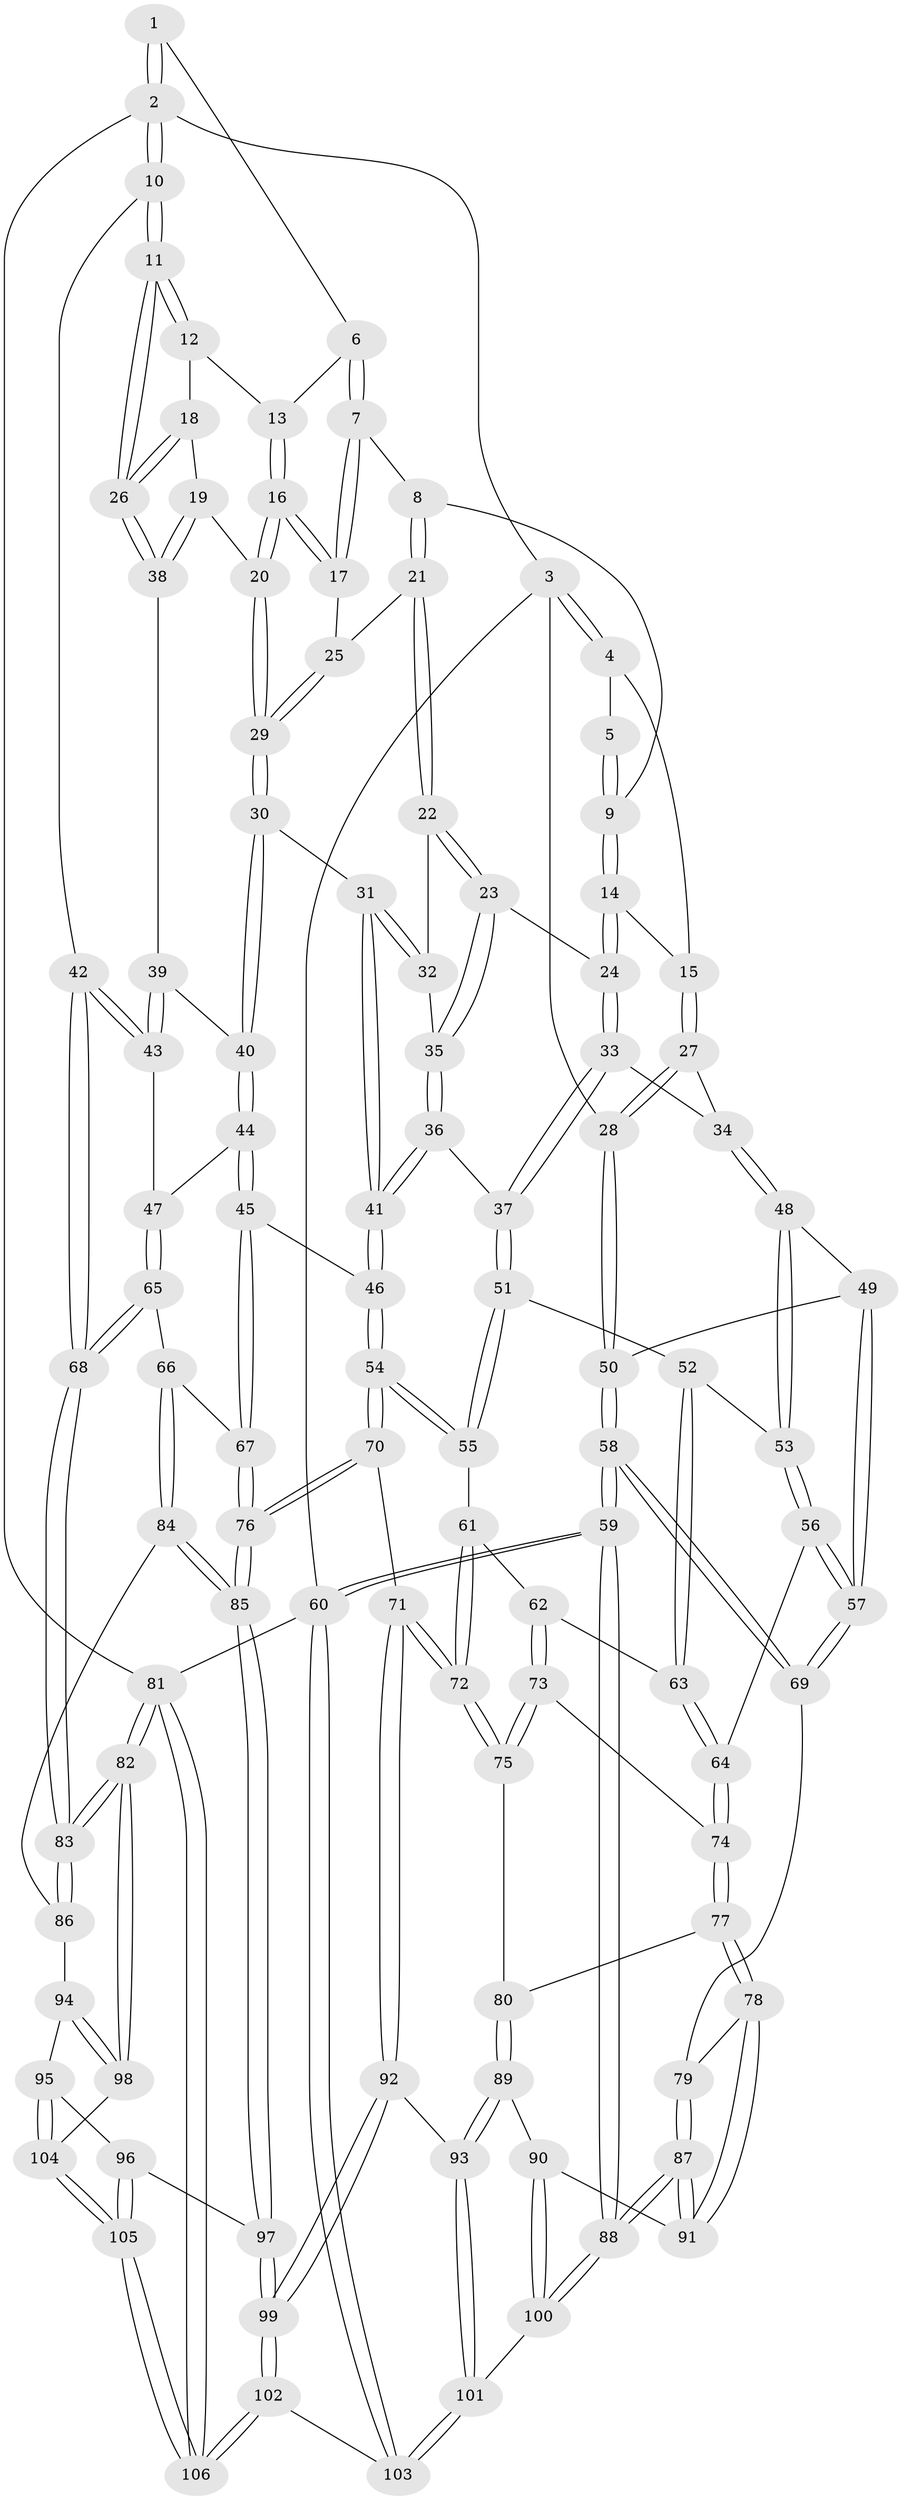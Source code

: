 // coarse degree distribution, {4: 0.40540540540540543, 5: 0.40540540540540543, 2: 0.013513513513513514, 3: 0.08108108108108109, 6: 0.0945945945945946}
// Generated by graph-tools (version 1.1) at 2025/24/03/03/25 07:24:31]
// undirected, 106 vertices, 262 edges
graph export_dot {
graph [start="1"]
  node [color=gray90,style=filled];
  1 [pos="+0.7176642498786155+0"];
  2 [pos="+1+0"];
  3 [pos="+0+0"];
  4 [pos="+0.2695202467961011+0"];
  5 [pos="+0.2870608903919654+0"];
  6 [pos="+0.7175951382765455+0"];
  7 [pos="+0.625833881402182+0"];
  8 [pos="+0.5649162787789682+0.0599631725571837"];
  9 [pos="+0.49361768041633064+0.07255826501516914"];
  10 [pos="+1+0.213146075958856"];
  11 [pos="+1+0.21308201200216242"];
  12 [pos="+0.8087355672432834+0.018437830089408604"];
  13 [pos="+0.7684853011985092+0"];
  14 [pos="+0.4385685450614573+0.13841511506791732"];
  15 [pos="+0.330954602713375+0.0732458779286821"];
  16 [pos="+0.7047453573632414+0.17406830392483377"];
  17 [pos="+0.6668158025698+0.13256477006303152"];
  18 [pos="+0.8147965217167373+0.06684165334646205"];
  19 [pos="+0.8116149908792917+0.16834557999146277"];
  20 [pos="+0.7092573658743369+0.18661859558475197"];
  21 [pos="+0.5744876684844278+0.13617376740047046"];
  22 [pos="+0.538830233159868+0.177980746812764"];
  23 [pos="+0.46736177375347615+0.17084650212434843"];
  24 [pos="+0.4461685754159136+0.1630739718040963"];
  25 [pos="+0.5773375412891593+0.1373505283672585"];
  26 [pos="+1+0.22520127686903907"];
  27 [pos="+0.23975415226922356+0.2256924844353287"];
  28 [pos="+0+0"];
  29 [pos="+0.6766843168356091+0.24421631135493188"];
  30 [pos="+0.6571020941773958+0.3087153018671825"];
  31 [pos="+0.6460632167820793+0.3100701013091792"];
  32 [pos="+0.5397380589769014+0.1798663475717793"];
  33 [pos="+0.3649759362000567+0.3091018138775269"];
  34 [pos="+0.276012595317279+0.308713934752934"];
  35 [pos="+0.5116734013482483+0.2670308908148434"];
  36 [pos="+0.5226655703193067+0.35394651300149177"];
  37 [pos="+0.43561180991812704+0.3503028928642864"];
  38 [pos="+0.9215439045905788+0.24782408386469196"];
  39 [pos="+0.8540156136681962+0.30803653944381115"];
  40 [pos="+0.6662490037864193+0.31577600675739126"];
  41 [pos="+0.5343447229747393+0.3572446593396646"];
  42 [pos="+1+0.3552021271119691"];
  43 [pos="+0.8417155650257186+0.44396261836604983"];
  44 [pos="+0.7039492147442066+0.4104348109977913"];
  45 [pos="+0.6534572742937557+0.533614692004452"];
  46 [pos="+0.5564849787389395+0.5198477688740959"];
  47 [pos="+0.8307277174341654+0.46335918768795104"];
  48 [pos="+0.24839256910019944+0.35019783947504995"];
  49 [pos="+0.0334406657369553+0.32372399106488975"];
  50 [pos="+0+0.2374757653296836"];
  51 [pos="+0.41470927368456884+0.4608675675148271"];
  52 [pos="+0.3717302589528136+0.4933013001209937"];
  53 [pos="+0.23189192790798835+0.4232329953218703"];
  54 [pos="+0.5339130639047438+0.5394612890646668"];
  55 [pos="+0.4822218763674406+0.5287506191080524"];
  56 [pos="+0.18841869811558784+0.4966269194324449"];
  57 [pos="+0.1681409692076612+0.5033732767991972"];
  58 [pos="+0+0.5185085935791822"];
  59 [pos="+0+1"];
  60 [pos="+0+1"];
  61 [pos="+0.4386903852256345+0.5472434658143428"];
  62 [pos="+0.3735220625083502+0.5567210419322113"];
  63 [pos="+0.37129707217406693+0.5194690181779806"];
  64 [pos="+0.20626931538290236+0.516947718815755"];
  65 [pos="+0.841087951756269+0.5299690851812668"];
  66 [pos="+0.8180919391294115+0.5818920173930111"];
  67 [pos="+0.6790348916958676+0.5622331995282968"];
  68 [pos="+1+0.489273215185533"];
  69 [pos="+0.06594105978035196+0.5567337372322889"];
  70 [pos="+0.5035732176146884+0.7016017022080855"];
  71 [pos="+0.4515860272836597+0.7127130584974649"];
  72 [pos="+0.428890190504177+0.6922453181318138"];
  73 [pos="+0.35728500408306285+0.5840441666713205"];
  74 [pos="+0.2088873342798106+0.5201108726473079"];
  75 [pos="+0.3665715442223825+0.6451348258409461"];
  76 [pos="+0.6192923225625195+0.7548172728809077"];
  77 [pos="+0.25214552915319205+0.6584159458909797"];
  78 [pos="+0.19350569602220766+0.71553426477071"];
  79 [pos="+0.07382282936495711+0.5775109093523924"];
  80 [pos="+0.2963239177674159+0.6645611440872539"];
  81 [pos="+1+1"];
  82 [pos="+1+1"];
  83 [pos="+1+0.6125094188430025"];
  84 [pos="+0.8205351425995886+0.5897968902354167"];
  85 [pos="+0.6579562141036964+0.8002862971354547"];
  86 [pos="+0.8994004550888295+0.682889255756393"];
  87 [pos="+0.06610366005426169+0.8174308473435038"];
  88 [pos="+0+0.9926658539212702"];
  89 [pos="+0.3018999975753516+0.818234326728287"];
  90 [pos="+0.2787173055221853+0.81465274109867"];
  91 [pos="+0.18839208786148914+0.7525969741055584"];
  92 [pos="+0.3841769820306141+0.8181714272691077"];
  93 [pos="+0.33193245600385735+0.8309084415179483"];
  94 [pos="+0.8833150302834676+0.7388156769183047"];
  95 [pos="+0.7149599285714707+0.8345642141061569"];
  96 [pos="+0.7038056975233682+0.8362566355069152"];
  97 [pos="+0.6626173345696041+0.8110197085322198"];
  98 [pos="+0.9942426863713804+0.9104160132901373"];
  99 [pos="+0.49979523426335243+0.9606665572669961"];
  100 [pos="+0.16337919850025306+0.9252261199862577"];
  101 [pos="+0.30076850942618727+0.9568295138987851"];
  102 [pos="+0.4647046720789813+1"];
  103 [pos="+0.3858627515637231+1"];
  104 [pos="+0.9114772137631494+0.9113836082011088"];
  105 [pos="+0.7423733724576477+1"];
  106 [pos="+0.728547570030969+1"];
  1 -- 2;
  1 -- 2;
  1 -- 6;
  2 -- 3;
  2 -- 10;
  2 -- 10;
  2 -- 81;
  3 -- 4;
  3 -- 4;
  3 -- 28;
  3 -- 60;
  4 -- 5;
  4 -- 15;
  5 -- 9;
  5 -- 9;
  6 -- 7;
  6 -- 7;
  6 -- 13;
  7 -- 8;
  7 -- 17;
  7 -- 17;
  8 -- 9;
  8 -- 21;
  8 -- 21;
  9 -- 14;
  9 -- 14;
  10 -- 11;
  10 -- 11;
  10 -- 42;
  11 -- 12;
  11 -- 12;
  11 -- 26;
  11 -- 26;
  12 -- 13;
  12 -- 18;
  13 -- 16;
  13 -- 16;
  14 -- 15;
  14 -- 24;
  14 -- 24;
  15 -- 27;
  15 -- 27;
  16 -- 17;
  16 -- 17;
  16 -- 20;
  16 -- 20;
  17 -- 25;
  18 -- 19;
  18 -- 26;
  18 -- 26;
  19 -- 20;
  19 -- 38;
  19 -- 38;
  20 -- 29;
  20 -- 29;
  21 -- 22;
  21 -- 22;
  21 -- 25;
  22 -- 23;
  22 -- 23;
  22 -- 32;
  23 -- 24;
  23 -- 35;
  23 -- 35;
  24 -- 33;
  24 -- 33;
  25 -- 29;
  25 -- 29;
  26 -- 38;
  26 -- 38;
  27 -- 28;
  27 -- 28;
  27 -- 34;
  28 -- 50;
  28 -- 50;
  29 -- 30;
  29 -- 30;
  30 -- 31;
  30 -- 40;
  30 -- 40;
  31 -- 32;
  31 -- 32;
  31 -- 41;
  31 -- 41;
  32 -- 35;
  33 -- 34;
  33 -- 37;
  33 -- 37;
  34 -- 48;
  34 -- 48;
  35 -- 36;
  35 -- 36;
  36 -- 37;
  36 -- 41;
  36 -- 41;
  37 -- 51;
  37 -- 51;
  38 -- 39;
  39 -- 40;
  39 -- 43;
  39 -- 43;
  40 -- 44;
  40 -- 44;
  41 -- 46;
  41 -- 46;
  42 -- 43;
  42 -- 43;
  42 -- 68;
  42 -- 68;
  43 -- 47;
  44 -- 45;
  44 -- 45;
  44 -- 47;
  45 -- 46;
  45 -- 67;
  45 -- 67;
  46 -- 54;
  46 -- 54;
  47 -- 65;
  47 -- 65;
  48 -- 49;
  48 -- 53;
  48 -- 53;
  49 -- 50;
  49 -- 57;
  49 -- 57;
  50 -- 58;
  50 -- 58;
  51 -- 52;
  51 -- 55;
  51 -- 55;
  52 -- 53;
  52 -- 63;
  52 -- 63;
  53 -- 56;
  53 -- 56;
  54 -- 55;
  54 -- 55;
  54 -- 70;
  54 -- 70;
  55 -- 61;
  56 -- 57;
  56 -- 57;
  56 -- 64;
  57 -- 69;
  57 -- 69;
  58 -- 59;
  58 -- 59;
  58 -- 69;
  58 -- 69;
  59 -- 60;
  59 -- 60;
  59 -- 88;
  59 -- 88;
  60 -- 103;
  60 -- 103;
  60 -- 81;
  61 -- 62;
  61 -- 72;
  61 -- 72;
  62 -- 63;
  62 -- 73;
  62 -- 73;
  63 -- 64;
  63 -- 64;
  64 -- 74;
  64 -- 74;
  65 -- 66;
  65 -- 68;
  65 -- 68;
  66 -- 67;
  66 -- 84;
  66 -- 84;
  67 -- 76;
  67 -- 76;
  68 -- 83;
  68 -- 83;
  69 -- 79;
  70 -- 71;
  70 -- 76;
  70 -- 76;
  71 -- 72;
  71 -- 72;
  71 -- 92;
  71 -- 92;
  72 -- 75;
  72 -- 75;
  73 -- 74;
  73 -- 75;
  73 -- 75;
  74 -- 77;
  74 -- 77;
  75 -- 80;
  76 -- 85;
  76 -- 85;
  77 -- 78;
  77 -- 78;
  77 -- 80;
  78 -- 79;
  78 -- 91;
  78 -- 91;
  79 -- 87;
  79 -- 87;
  80 -- 89;
  80 -- 89;
  81 -- 82;
  81 -- 82;
  81 -- 106;
  81 -- 106;
  82 -- 83;
  82 -- 83;
  82 -- 98;
  82 -- 98;
  83 -- 86;
  83 -- 86;
  84 -- 85;
  84 -- 85;
  84 -- 86;
  85 -- 97;
  85 -- 97;
  86 -- 94;
  87 -- 88;
  87 -- 88;
  87 -- 91;
  87 -- 91;
  88 -- 100;
  88 -- 100;
  89 -- 90;
  89 -- 93;
  89 -- 93;
  90 -- 91;
  90 -- 100;
  90 -- 100;
  92 -- 93;
  92 -- 99;
  92 -- 99;
  93 -- 101;
  93 -- 101;
  94 -- 95;
  94 -- 98;
  94 -- 98;
  95 -- 96;
  95 -- 104;
  95 -- 104;
  96 -- 97;
  96 -- 105;
  96 -- 105;
  97 -- 99;
  97 -- 99;
  98 -- 104;
  99 -- 102;
  99 -- 102;
  100 -- 101;
  101 -- 103;
  101 -- 103;
  102 -- 103;
  102 -- 106;
  102 -- 106;
  104 -- 105;
  104 -- 105;
  105 -- 106;
  105 -- 106;
}
